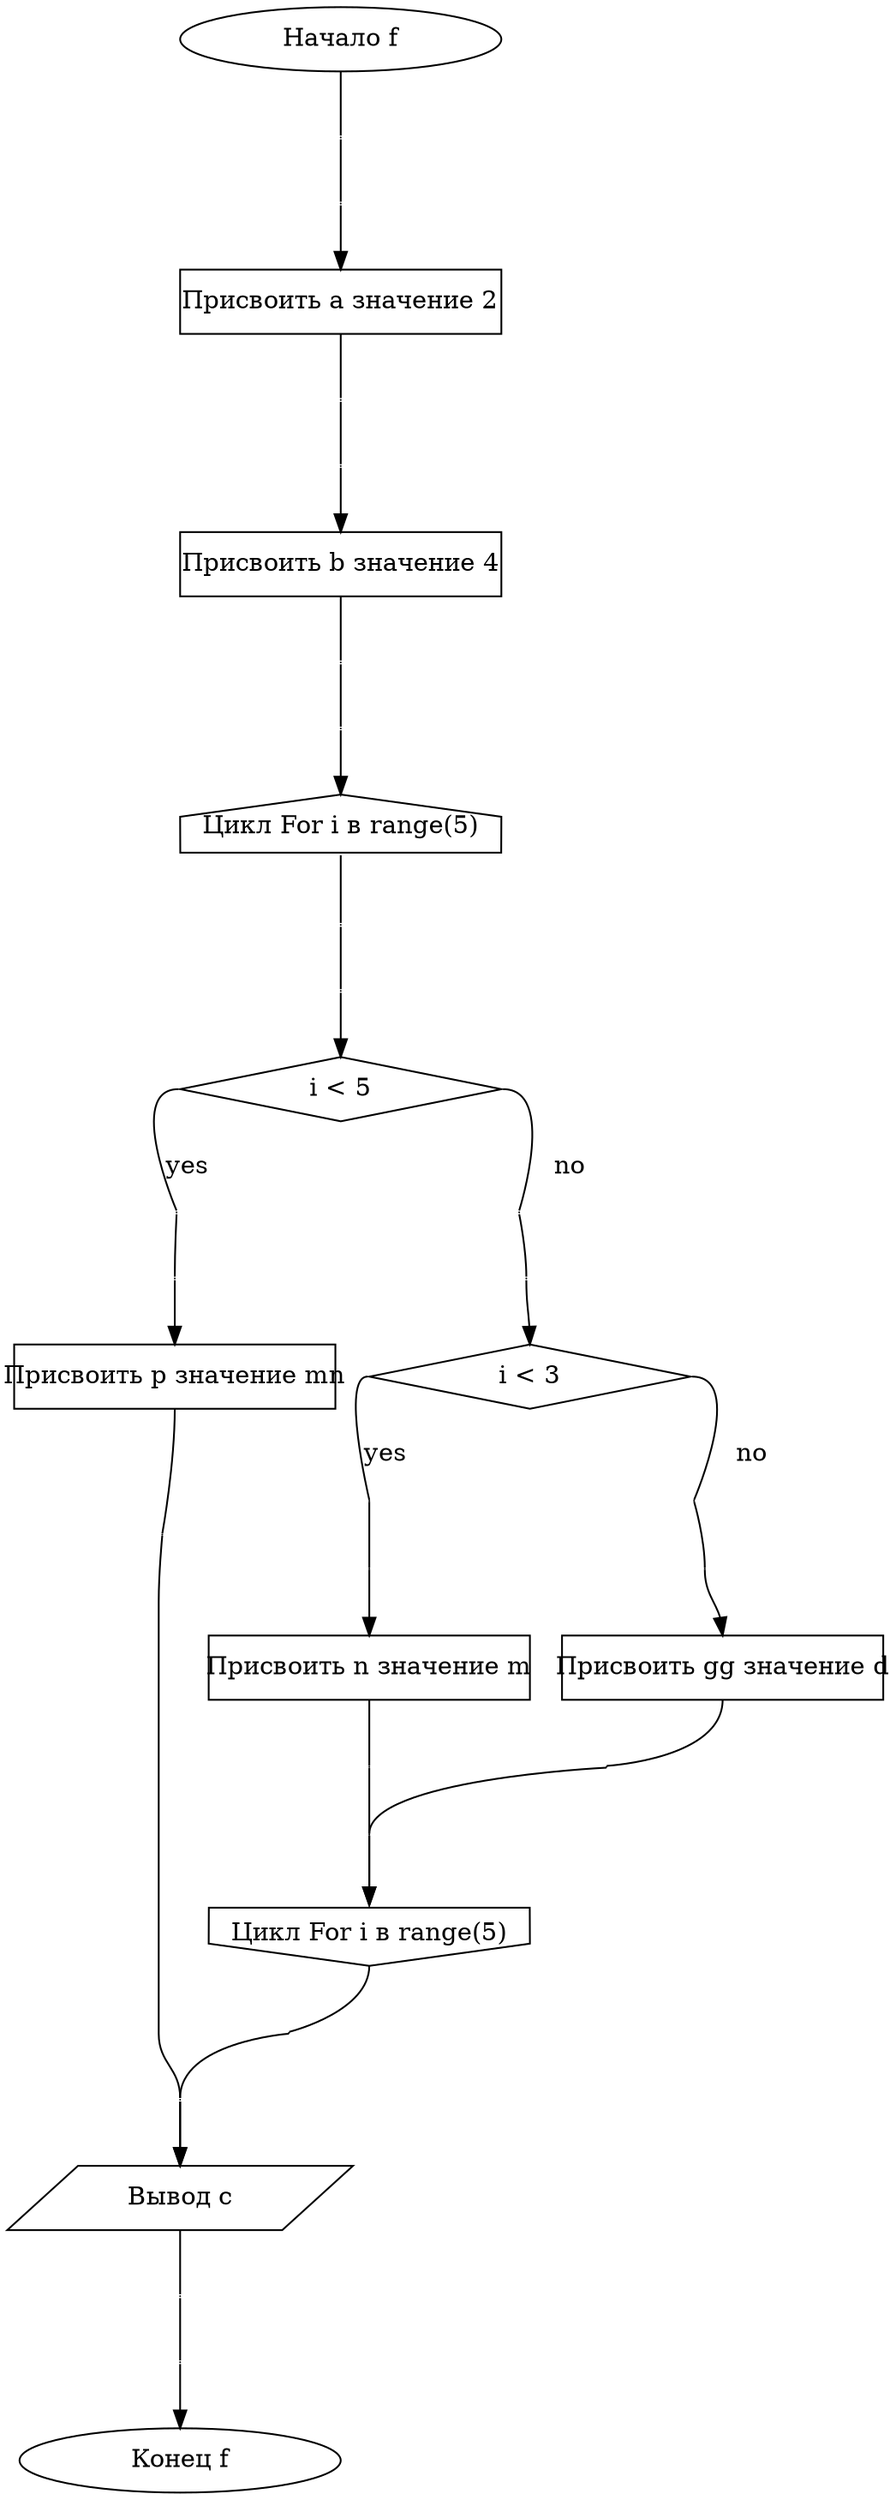 graph {
	"decl-1"	[fixedsize=true,
		height=0.5,
		label="Начало f",
		pos="198,724.75",
		shape=ellipse,
		width=2.5];
	"__portNode__decl-1_1"	[height=0,
		label="",
		pos="198,700.75",
		savePos="198,706.75",
		shape=point,
		width=0];
	"decl-1":s -- "__portNode__decl-1_1"	[dir=none,
		pin=true,
		pos="e,198,669.75 198,706.75 198,694.93 198,689.48 198,681.25"];
	"assignment-2"	[fixedsize=true,
		headport=n,
		height=0.5,
		label="Присвоить a значение 2",
		pos="198,651.75",
		shape=box,
		tailport=s,
		width=2.5];
	"__portNode__assignment-2_3"	[height=0,
		label="",
		pos="198,627.75",
		savePos="198,633.75",
		shape=point,
		width=0];
	"assignment-2":s -- "__portNode__assignment-2_3"	[dir=none,
		pin=true,
		pos="e,198,596.75 198,633.75 198,621.93 198,616.48 198,608.25"];
	"assignment-3"	[fixedsize=true,
		headport=n,
		height=0.5,
		label="Присвоить b значение 4",
		pos="198,578.75",
		shape=box,
		tailport=s,
		width=2.5];
	"__portNode__assignment-3_5"	[height=0,
		label="",
		pos="198,554.75",
		savePos="198,560.75",
		shape=point,
		width=0];
	"assignment-3":s -- "__portNode__assignment-3_5"	[dir=none,
		pin=true,
		pos="e,198,523.75 198,560.75 198,548.93 198,543.48 198,535.25"];
	"for_start-4"	[fixedsize=true,
		headport=n,
		height=0.5,
		label="Цикл For i в range(5)",
		pos="198,505.75",
		shape=house,
		tailport=s,
		width=2.5];
	"__portNode__for_start-4_7"	[height=0,
		label="",
		pos="198,483.75",
		savePos="198,489.75",
		shape=point,
		width=0];
	"for_start-4":s -- "__portNode__for_start-4_7"	[dir=none,
		pin=true,
		pos="e,198,450.75 198,489.75 198,476.89 198,471.18 198,462.01"];
	"cond-6"	[fixedsize=true,
		height=0.5,
		label="i < 5",
		pos="198,432.75",
		shape=diamond,
		width=2.5];
	"__portNode__cond-6_9"	[height=0,
		label="",
		pos="99,432.75",
		savePos="105,432.75",
		shape=point,
		width=0];
	"cond-6":w -- "__portNode__cond-6_9"	[dir=none,
		label="yes  ",
		lp="92.125,388.88",
		pin=true,
		pos="e,90,309 105,432.75 53.277,432.75 85.057,373.18 89.505,320.18"];
	"__portNode__cond-6_11"	[height=0,
		label="",
		pos="297,432.75",
		savePos="291,432.75",
		shape=point,
		width=0];
	"cond-6":e -- "__portNode__cond-6_11"	[dir=none,
		label="   no",
		lp="315.75,388.88",
		pin=true,
		pos="e,298,363 291,432.75 318.5,432.75 302.9,402.67 298.87,374.19"];
	"for_end-5"	[fixedsize=true,
		height=0.5,
		label="Цикл For i в range(5)",
		pos="206,164",
		shape=invhouse,
		width=2.5];
	"__portNode__for_end-5_13"	[height=0,
		label="",
		pos="206,140",
		savePos="206,146",
		shape=point,
		width=0];
	"for_end-5":s -- "__portNode__for_end-5_13"	[dir=none,
		pin=true,
		pos="e,100,109 206,146 206,100.58 118.19,148.52 102.41,119.88"];
	"expr-17"	[fixedsize=true,
		headport=n,
		height=0.5,
		label="Вывод c",
		pos="100,91",
		shape=parallelogram,
		tailport=s,
		width=2.5919];
	"__portNode__expr-17_15"	[height=0,
		label="",
		pos="100,67",
		savePos="100,73",
		shape=point,
		width=0];
	"expr-17":s -- "__portNode__expr-17_15"	[dir=none,
		pin=true,
		pos="e,100,36 100,73 100,61.181 100,55.733 100,47.497"];
	"assignment-7"	[fixedsize=true,
		headport=n,
		height=0.5,
		label="Присвоить p значение mn",
		pos="90,291",
		shape=box,
		tailport=s,
		width=2.5];
	"__portNode__assignment-7_17"	[height=0,
		label="",
		pos="90,267",
		savePos="90,273",
		shape=point,
		width=0];
	"assignment-7":s -- "__portNode__assignment-7_17"	[dir=none,
		pin=true,
		pos="e,100,109 90,273 90,203.97 98.936,184.15 99.914,120.5"];
	"cond-8"	[fixedsize=true,
		height=0.5,
		label="i < 3",
		pos="298,345",
		shape=diamond,
		width=2.5];
	"__portNode__cond-8_18"	[height=0,
		label="",
		pos="199,345",
		savePos="205,345",
		shape=point,
		width=0];
	"cond-8":w -- "__portNode__cond-8_18"	[dir=none,
		label="yes  ",
		lp="216.12,291",
		pin=true,
		pos="e,206,255 205,345 168.75,345 199.02,303.94 205.02,266.46"];
	"__portNode__cond-8_20"	[height=0,
		label="",
		pos="397,345",
		savePos="391,345",
		shape=point,
		width=0];
	"cond-8":e -- "__portNode__cond-8_20"	[dir=none,
		label="   no",
		lp="423.75,291",
		pin=true,
		pos="e,404,255 391,345 427.78,345 408.38,303.92 404.59,266.07"];
	"assignment-9"	[fixedsize=true,
		headport=n,
		height=0.5,
		label="Присвоить n значение m",
		pos="206,237",
		shape=box,
		tailport=s,
		width=2.5];
	"__portNode__assignment-9_22"	[height=0,
		label="",
		pos="206,213",
		savePos="206,219",
		shape=point,
		width=0];
	"assignment-9":s -- "__portNode__assignment-9_22"	[dir=none,
		pin=true,
		pos="e,206,180 206,219 206,206.14 206,200.43 206,191.26"];
	"assignment-10"	[fixedsize=true,
		headport=n,
		height=0.5,
		label="Присвоить gg значение d",
		pos="404,237",
		shape=box,
		tailport=s,
		width=2.5];
	"__portNode__assignment-10_24"	[height=0,
		label="",
		pos="404,213",
		savePos="404,219",
		shape=point,
		width=0];
	"assignment-10":s -- "__portNode__assignment-10_24"	[dir=none,
		pin=true,
		pos="e,206,180 404,219 404,178.36 241.38,216.18 210.89,190.25"];
	"return-18"	[fixedsize=true,
		height=0.5,
		label="Конец f",
		pos="100,18",
		shape=ellipse,
		width=2.5];
	"__portNode__assignment-2_2"	[height=0,
		label="",
		pos="198,687.25",
		savePos="198,669.75",
		shape=point,
		width=0];
	"__portNode__decl-1_1" -- "__portNode__assignment-2_2":n	[dir=none,
		pos="e,198,669.75 198,706.75 198,694.93 198,689.48 198,681.25"];
	"__portNode__assignment-2_2":s -- "assignment-2":n	[dir=forward,
		pin=true,
		pos="e,198,669.75 198,706.75 198,694.93 198,689.48 198,681.25"];
	"__portNode__assignment-3_4"	[height=0,
		label="",
		pos="198,614.25",
		savePos="198,596.75",
		shape=point,
		width=0];
	"__portNode__assignment-2_3" -- "__portNode__assignment-3_4":n	[dir=none,
		pos="e,198,596.75 198,633.75 198,621.93 198,616.48 198,608.25"];
	"__portNode__assignment-3_4":s -- "assignment-3":n	[dir=forward,
		pin=true,
		pos="e,198,596.75 198,633.75 198,621.93 198,616.48 198,608.25"];
	"__portNode__for_start-4_6"	[height=0,
		label="",
		pos="198,541.25",
		savePos="198,523.75",
		shape=point,
		width=0];
	"__portNode__assignment-3_5" -- "__portNode__for_start-4_6":n	[dir=none,
		pos="e,198,523.75 198,560.75 198,548.93 198,543.48 198,535.25"];
	"__portNode__for_start-4_6":s -- "for_start-4":n	[dir=forward,
		pin=true,
		pos="e,198,523.75 198,560.75 198,548.93 198,543.48 198,535.25"];
	"__portNode__cond-6_8"	[height=0,
		label="",
		pos="198,468.01",
		savePos="198,450.75",
		shape=point,
		width=0];
	"__portNode__for_start-4_7" -- "__portNode__cond-6_8":n	[dir=none,
		pos="e,198,450.75 198,489.75 198,476.89 198,471.18 198,462.01"];
	"__portNode__cond-6_8":s -- "cond-6":n	[dir=forward,
		pin=true,
		pos="e,198,450.75 198,489.75 198,476.89 198,471.18 198,462.01"];
	"__portNode__assignment-7_10"	[height=0,
		label="",
		pos="90,326.191",
		savePos="90,309",
		shape=point,
		width=0];
	"__portNode__cond-6_9" -- "__portNode__assignment-7_10":n	[dir=none,
		lp="92.125,388.88",
		pos="e,90,309 105,432.75 53.277,432.75 85.057,373.18 89.505,320.18"];
	"__portNode__assignment-7_10":s -- "assignment-7":n	[dir=forward,
		lp="92.125,388.88",
		pin=true,
		pos="e,90,309 105,432.75 53.277,432.75 85.057,373.18 89.505,320.18"];
	"__portNode__cond-8_12"	[height=0,
		label="",
		pos="298,380.224",
		savePos="298,363",
		shape=point,
		width=0];
	"__portNode__cond-6_11" -- "__portNode__cond-8_12":n	[dir=none,
		lp="315.75,388.88",
		pos="e,298,363 291,432.75 318.5,432.75 302.9,402.67 298.87,374.19"];
	"__portNode__cond-8_12":s -- "cond-8":n	[dir=forward,
		lp="315.75,388.88",
		pin=true,
		pos="e,298,363 291,432.75 318.5,432.75 302.9,402.67 298.87,374.19"];
	"__portNode__expr-17_14"	[height=0,
		label="",
		pos="100,126.144",
		savePos="100,109",
		shape=point,
		width=0];
	"__portNode__for_end-5_13" -- "__portNode__expr-17_14":n	[dir=none,
		pos="e,100,109 206,146 206,100.58 118.19,148.52 102.41,119.88"];
	"__portNode__expr-17_14":s -- "expr-17":n	[dir=forward,
		pin=true,
		pos="e,100,109 206,146 206,100.58 118.19,148.52 102.41,119.88"];
	"__portNode__expr-17_14":s -- "expr-17":n	[dir=forward,
		pin=true,
		pos="e,100,109 90,273 90,203.97 98.936,184.15 99.914,120.5"];
	"__portNode__return-18_16"	[height=0,
		label="",
		pos="100,53.497",
		savePos="100,36",
		shape=point,
		width=0];
	"__portNode__expr-17_15" -- "__portNode__return-18_16":n	[dir=none,
		pos="e,100,36 100,73 100,61.181 100,55.733 100,47.497"];
	"__portNode__return-18_16":s -- "return-18":n	[dir=forward,
		pin=true,
		pos="e,100,36 100,73 100,61.181 100,55.733 100,47.497"];
	"__portNode__assignment-7_17" -- "__portNode__expr-17_14":n	[dir=none,
		pos="e,100,109 90,273 90,203.97 98.936,184.15 99.914,120.5"];
	"__portNode__assignment-9_19"	[height=0,
		label="",
		pos="206,272.502",
		savePos="206,255",
		shape=point,
		width=0];
	"__portNode__cond-8_18" -- "__portNode__assignment-9_19":n	[dir=none,
		lp="216.12,291",
		pos="e,206,255 205,345 168.75,345 199.02,303.94 205.02,266.46"];
	"__portNode__assignment-9_19":s -- "assignment-9":n	[dir=forward,
		lp="216.12,291",
		pin=true,
		pos="e,206,255 205,345 168.75,345 199.02,303.94 205.02,266.46"];
	"__portNode__assignment-10_21"	[height=0,
		label="",
		pos="404,272.086",
		savePos="404,255",
		shape=point,
		width=0];
	"__portNode__cond-8_20" -- "__portNode__assignment-10_21":n	[dir=none,
		lp="423.75,291",
		pos="e,404,255 391,345 427.78,345 408.38,303.92 404.59,266.07"];
	"__portNode__assignment-10_21":s -- "assignment-10":n	[dir=forward,
		lp="423.75,291",
		pin=true,
		pos="e,404,255 391,345 427.78,345 408.38,303.92 404.59,266.07"];
	"__portNode__for_end-5_23"	[height=0,
		label="",
		pos="206,197.26",
		savePos="206,180",
		shape=point,
		width=0];
	"__portNode__assignment-9_22" -- "__portNode__for_end-5_23":n	[dir=none,
		pos="e,206,180 206,219 206,206.14 206,200.43 206,191.26"];
	"__portNode__for_end-5_23":s -- "for_end-5":n	[dir=forward,
		pin=true,
		pos="e,206,180 206,219 206,206.14 206,200.43 206,191.26"];
	"__portNode__for_end-5_23":s -- "for_end-5":n	[dir=forward,
		pin=true,
		pos="e,206,180 404,219 404,178.36 241.38,216.18 210.89,190.25"];
	"__portNode__assignment-10_24" -- "__portNode__for_end-5_23":n	[dir=none,
		pos="e,206,180 404,219 404,178.36 241.38,216.18 210.89,190.25"];
}